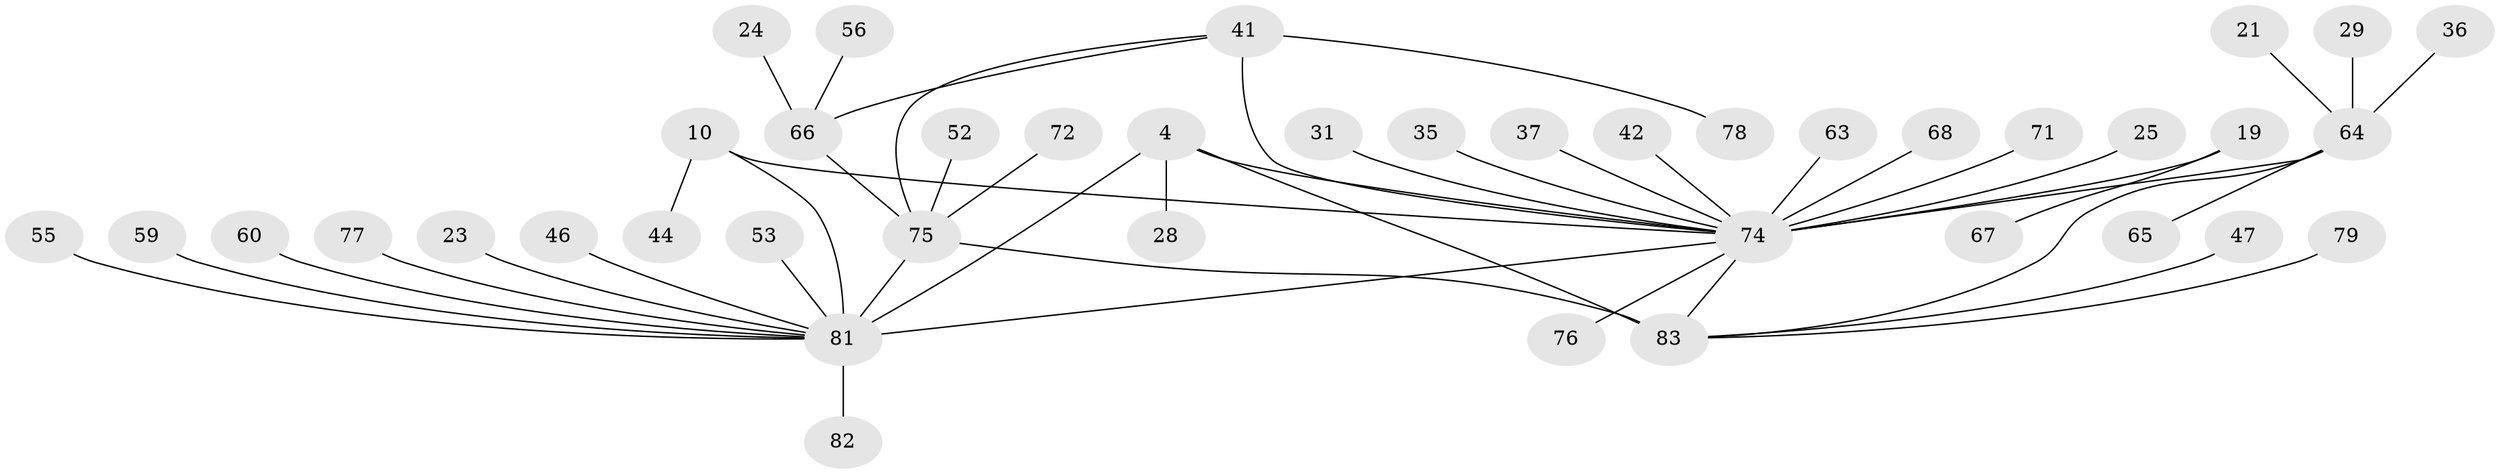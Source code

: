// original degree distribution, {6: 0.03614457831325301, 9: 0.012048192771084338, 5: 0.04819277108433735, 4: 0.04819277108433735, 8: 0.04819277108433735, 10: 0.024096385542168676, 13: 0.012048192771084338, 7: 0.012048192771084338, 3: 0.07228915662650602, 1: 0.5421686746987951, 2: 0.14457831325301204}
// Generated by graph-tools (version 1.1) at 2025/55/03/09/25 04:55:45]
// undirected, 41 vertices, 47 edges
graph export_dot {
graph [start="1"]
  node [color=gray90,style=filled];
  4 [super="+3"];
  10 [super="+9"];
  19 [super="+17"];
  21;
  23;
  24;
  25;
  28;
  29;
  31;
  35;
  36;
  37;
  41 [super="+13"];
  42 [super="+34"];
  44;
  46;
  47;
  52;
  53;
  55;
  56;
  59;
  60;
  63 [super="+32"];
  64 [super="+27+61+8"];
  65;
  66 [super="+16"];
  67;
  68;
  71;
  72 [super="+54"];
  74 [super="+73+7+20"];
  75 [super="+58+14+39"];
  76;
  77;
  78 [super="+70"];
  79 [super="+49"];
  81 [super="+11+69+80"];
  82 [super="+40+62"];
  83 [super="+51+50"];
  4 -- 28;
  4 -- 81;
  4 -- 74;
  4 -- 83 [weight=4];
  10 -- 44;
  10 -- 81 [weight=4];
  10 -- 74;
  19 -- 67;
  19 -- 74 [weight=5];
  21 -- 64;
  23 -- 81;
  24 -- 66;
  25 -- 74 [weight=2];
  29 -- 64;
  31 -- 74;
  35 -- 74;
  36 -- 64;
  37 -- 74;
  41 -- 78;
  41 -- 75;
  41 -- 74 [weight=3];
  41 -- 66 [weight=2];
  42 -- 74 [weight=2];
  46 -- 81;
  47 -- 83;
  52 -- 75;
  53 -- 81;
  55 -- 81;
  56 -- 66;
  59 -- 81;
  60 -- 81;
  63 -- 74;
  64 -- 65;
  64 -- 74 [weight=4];
  64 -- 83;
  66 -- 75 [weight=2];
  68 -- 74;
  71 -- 74;
  72 -- 75;
  74 -- 76;
  74 -- 81 [weight=2];
  74 -- 83;
  75 -- 81 [weight=3];
  75 -- 83;
  77 -- 81;
  79 -- 83;
  81 -- 82;
}
